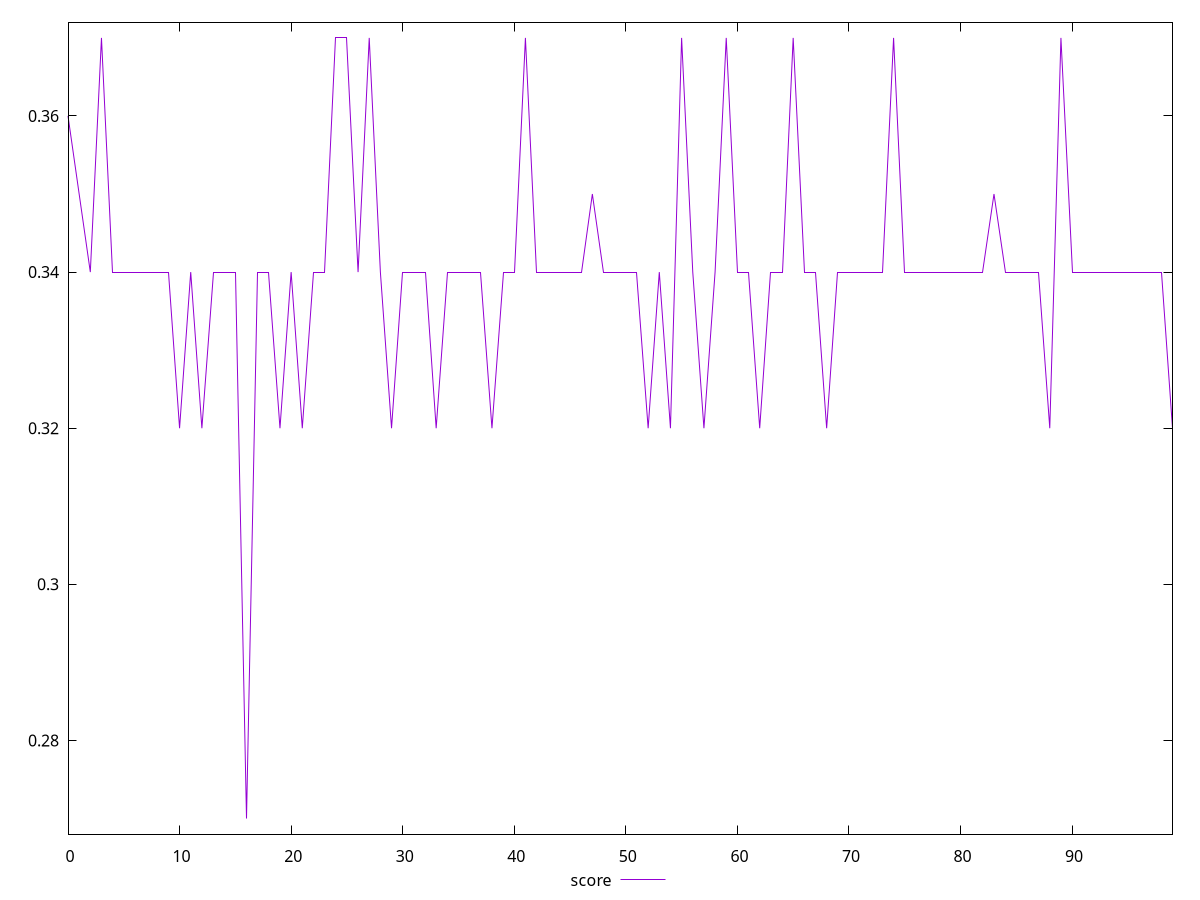 reset

$score <<EOF
0 0.36
1 0.35
2 0.34
3 0.37
4 0.34
5 0.34
6 0.34
7 0.34
8 0.34
9 0.34
10 0.32
11 0.34
12 0.32
13 0.34
14 0.34
15 0.34
16 0.27
17 0.34
18 0.34
19 0.32
20 0.34
21 0.32
22 0.34
23 0.34
24 0.37
25 0.37
26 0.34
27 0.37
28 0.34
29 0.32
30 0.34
31 0.34
32 0.34
33 0.32
34 0.34
35 0.34
36 0.34
37 0.34
38 0.32
39 0.34
40 0.34
41 0.37
42 0.34
43 0.34
44 0.34
45 0.34
46 0.34
47 0.35
48 0.34
49 0.34
50 0.34
51 0.34
52 0.32
53 0.34
54 0.32
55 0.37
56 0.34
57 0.32
58 0.34
59 0.37
60 0.34
61 0.34
62 0.32
63 0.34
64 0.34
65 0.37
66 0.34
67 0.34
68 0.32
69 0.34
70 0.34
71 0.34
72 0.34
73 0.34
74 0.37
75 0.34
76 0.34
77 0.34
78 0.34
79 0.34
80 0.34
81 0.34
82 0.34
83 0.35
84 0.34
85 0.34
86 0.34
87 0.34
88 0.32
89 0.37
90 0.34
91 0.34
92 0.34
93 0.34
94 0.34
95 0.34
96 0.34
97 0.34
98 0.34
99 0.32
EOF

set key outside below
set xrange [0:99]
set yrange [0.268:0.372]
set trange [0.268:0.372]
set terminal svg size 640, 500 enhanced background rgb 'white'
set output "report_00017_2021-02-10T15-08-03.406Z/unused-javascript/samples/pages+cached+noadtech/score/values.svg"

plot $score title "score" with line

reset
